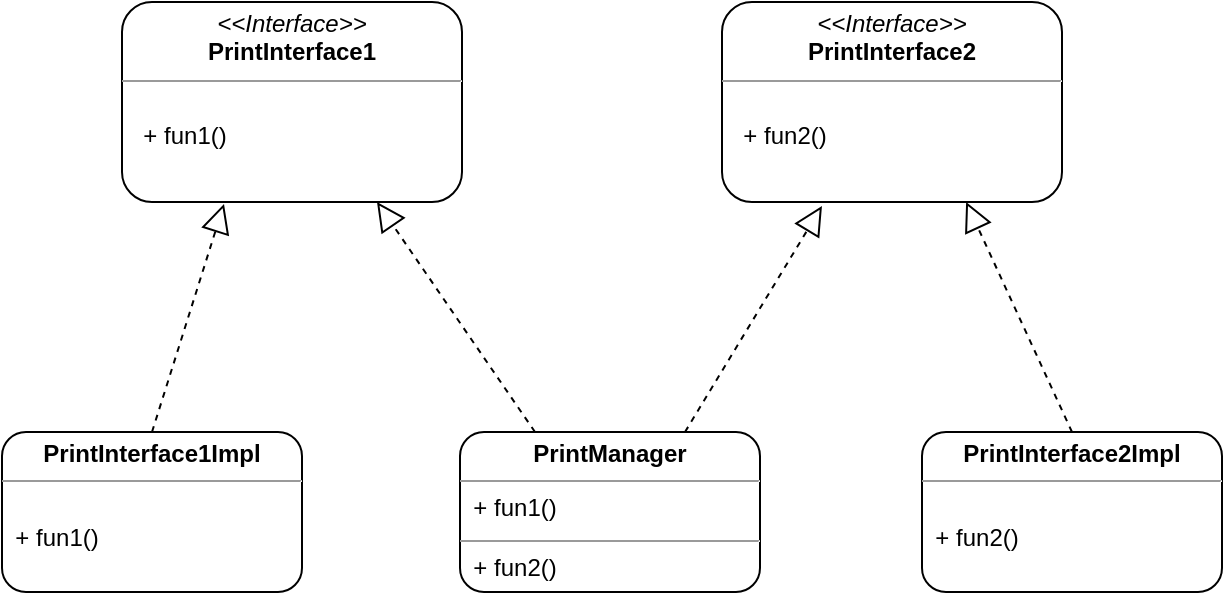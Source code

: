 <mxfile version="20.8.22" type="github"><diagram id="C5RBs43oDa-KdzZeNtuy" name="Page-1"><mxGraphModel dx="954" dy="533" grid="1" gridSize="10" guides="1" tooltips="1" connect="1" arrows="1" fold="1" page="1" pageScale="1" pageWidth="827" pageHeight="1169" math="0" shadow="0"><root><mxCell id="WIyWlLk6GJQsqaUBKTNV-0"/><mxCell id="WIyWlLk6GJQsqaUBKTNV-1" parent="WIyWlLk6GJQsqaUBKTNV-0"/><mxCell id="iUnhPs0se-W9O5lIC4eW-62" value="&lt;p style=&quot;margin:0px;margin-top:4px;text-align:center;&quot;&gt;&lt;i&gt;&amp;lt;&amp;lt;Interface&amp;gt;&amp;gt;&lt;/i&gt;&lt;br&gt;&lt;b&gt;PrintInterface1&lt;/b&gt;&lt;/p&gt;&lt;hr size=&quot;1&quot;&gt;&lt;p style=&quot;margin:0px;margin-left:4px;&quot;&gt;&lt;br&gt;&lt;/p&gt;&lt;p style=&quot;margin:0px;margin-left:4px;&quot;&gt;&amp;nbsp; + fun1()&lt;/p&gt;" style="verticalAlign=top;align=left;overflow=fill;fontSize=12;fontFamily=Helvetica;html=1;labelBackgroundColor=none;rounded=1;textDirection=ltr;flipH=1;" parent="WIyWlLk6GJQsqaUBKTNV-1" vertex="1"><mxGeometry x="130" y="370" width="170" height="100" as="geometry"/></mxCell><mxCell id="iUnhPs0se-W9O5lIC4eW-67" value="" style="endArrow=block;dashed=1;endFill=0;endSize=12;html=1;rounded=1;exitX=0.25;exitY=0;exitDx=0;exitDy=0;labelBackgroundColor=none;fontColor=default;textDirection=ltr;entryX=0.75;entryY=1;entryDx=0;entryDy=0;" parent="WIyWlLk6GJQsqaUBKTNV-1" source="iUnhPs0se-W9O5lIC4eW-69" edge="1" target="iUnhPs0se-W9O5lIC4eW-62"><mxGeometry width="160" relative="1" as="geometry"><mxPoint x="370" y="640" as="sourcePoint"/><mxPoint x="280" y="540" as="targetPoint"/></mxGeometry></mxCell><mxCell id="iUnhPs0se-W9O5lIC4eW-68" value="" style="endArrow=block;dashed=1;endFill=0;endSize=12;html=1;rounded=1;entryX=0.706;entryY=1.02;entryDx=0;entryDy=0;exitX=0.75;exitY=0;exitDx=0;exitDy=0;labelBackgroundColor=none;fontColor=default;textDirection=ltr;entryPerimeter=0;" parent="WIyWlLk6GJQsqaUBKTNV-1" source="iUnhPs0se-W9O5lIC4eW-69" target="Vd2AhaQlUHJiz8Pe9aDO-4" edge="1"><mxGeometry width="160" relative="1" as="geometry"><mxPoint x="495.625" y="640" as="sourcePoint"/><mxPoint x="472.5" y="480" as="targetPoint"/></mxGeometry></mxCell><mxCell id="iUnhPs0se-W9O5lIC4eW-69" value="&lt;p style=&quot;margin:0px;margin-top:4px;text-align:center;&quot;&gt;&lt;b&gt;PrintManager&lt;/b&gt;&lt;/p&gt;&lt;hr size=&quot;1&quot;&gt;&amp;nbsp; + fun1()&lt;div style=&quot;height:2px;&quot;&gt;&lt;/div&gt;&lt;hr size=&quot;1&quot;&gt;&lt;div style=&quot;height:2px;&quot;&gt;&amp;nbsp; + fun2()&lt;/div&gt;" style="verticalAlign=top;align=left;overflow=fill;fontSize=12;fontFamily=Helvetica;html=1;labelBackgroundColor=none;rounded=1;textDirection=ltr;flipH=1;flipV=1;" parent="WIyWlLk6GJQsqaUBKTNV-1" vertex="1"><mxGeometry x="299" y="585" width="150" height="80" as="geometry"/></mxCell><mxCell id="Vd2AhaQlUHJiz8Pe9aDO-0" value="&lt;p style=&quot;margin:0px;margin-top:4px;text-align:center;&quot;&gt;&lt;b style=&quot;border-color: var(--border-color);&quot;&gt;PrintInterface1Impl&lt;/b&gt;&lt;br&gt;&lt;/p&gt;&lt;hr size=&quot;1&quot;&gt;&amp;nbsp; &lt;br&gt;&amp;nbsp; + fun1()&lt;div style=&quot;height:2px;&quot;&gt;&lt;/div&gt;&lt;div style=&quot;height:2px;&quot;&gt;&lt;br&gt;&lt;/div&gt;" style="verticalAlign=top;align=left;overflow=fill;fontSize=12;fontFamily=Helvetica;html=1;labelBackgroundColor=none;rounded=1;textDirection=ltr;flipH=1;flipV=1;" vertex="1" parent="WIyWlLk6GJQsqaUBKTNV-1"><mxGeometry x="70" y="585" width="150" height="80" as="geometry"/></mxCell><mxCell id="Vd2AhaQlUHJiz8Pe9aDO-1" value="&lt;p style=&quot;margin:0px;margin-top:4px;text-align:center;&quot;&gt;&lt;b style=&quot;border-color: var(--border-color);&quot;&gt;PrintInterface2Impl&lt;/b&gt;&lt;br&gt;&lt;/p&gt;&lt;hr size=&quot;1&quot;&gt;&lt;span style=&quot;background-color: initial;&quot;&gt;&lt;br&gt;&amp;nbsp; + fun2()&lt;/span&gt;" style="verticalAlign=top;align=left;overflow=fill;fontSize=12;fontFamily=Helvetica;html=1;labelBackgroundColor=none;rounded=1;textDirection=ltr;flipH=1;flipV=1;" vertex="1" parent="WIyWlLk6GJQsqaUBKTNV-1"><mxGeometry x="530" y="585" width="150" height="80" as="geometry"/></mxCell><mxCell id="Vd2AhaQlUHJiz8Pe9aDO-2" value="" style="endArrow=block;dashed=1;endFill=0;endSize=12;html=1;rounded=1;exitX=0.5;exitY=0;exitDx=0;exitDy=0;labelBackgroundColor=none;fontColor=default;entryX=0.282;entryY=1;entryDx=0;entryDy=0;entryPerimeter=0;textDirection=ltr;" edge="1" parent="WIyWlLk6GJQsqaUBKTNV-1" source="Vd2AhaQlUHJiz8Pe9aDO-1" target="Vd2AhaQlUHJiz8Pe9aDO-4"><mxGeometry width="160" relative="1" as="geometry"><mxPoint x="647" y="620" as="sourcePoint"/><mxPoint x="485.08" y="481.98" as="targetPoint"/></mxGeometry></mxCell><mxCell id="Vd2AhaQlUHJiz8Pe9aDO-3" value="" style="endArrow=block;dashed=1;endFill=0;endSize=12;html=1;rounded=1;exitX=0.5;exitY=0;exitDx=0;exitDy=0;labelBackgroundColor=none;fontColor=default;entryX=0.7;entryY=1.01;entryDx=0;entryDy=0;entryPerimeter=0;textDirection=ltr;" edge="1" parent="WIyWlLk6GJQsqaUBKTNV-1" source="Vd2AhaQlUHJiz8Pe9aDO-0" target="iUnhPs0se-W9O5lIC4eW-62"><mxGeometry width="160" relative="1" as="geometry"><mxPoint x="187" y="620" as="sourcePoint"/><mxPoint x="120" y="540" as="targetPoint"/></mxGeometry></mxCell><mxCell id="Vd2AhaQlUHJiz8Pe9aDO-4" value="&lt;p style=&quot;margin:0px;margin-top:4px;text-align:center;&quot;&gt;&lt;i&gt;&amp;lt;&amp;lt;Interface&amp;gt;&amp;gt;&lt;/i&gt;&lt;br&gt;&lt;b&gt;PrintInterface2&lt;/b&gt;&lt;/p&gt;&lt;hr size=&quot;1&quot;&gt;&lt;p style=&quot;margin:0px;margin-left:4px;&quot;&gt;&lt;br&gt;&lt;/p&gt;&lt;p style=&quot;margin:0px;margin-left:4px;&quot;&gt;&amp;nbsp; + fun2()&lt;/p&gt;" style="verticalAlign=top;align=left;overflow=fill;fontSize=12;fontFamily=Helvetica;html=1;labelBackgroundColor=none;rounded=1;textDirection=ltr;flipH=1;" vertex="1" parent="WIyWlLk6GJQsqaUBKTNV-1"><mxGeometry x="430" y="370" width="170" height="100" as="geometry"/></mxCell></root></mxGraphModel></diagram></mxfile>